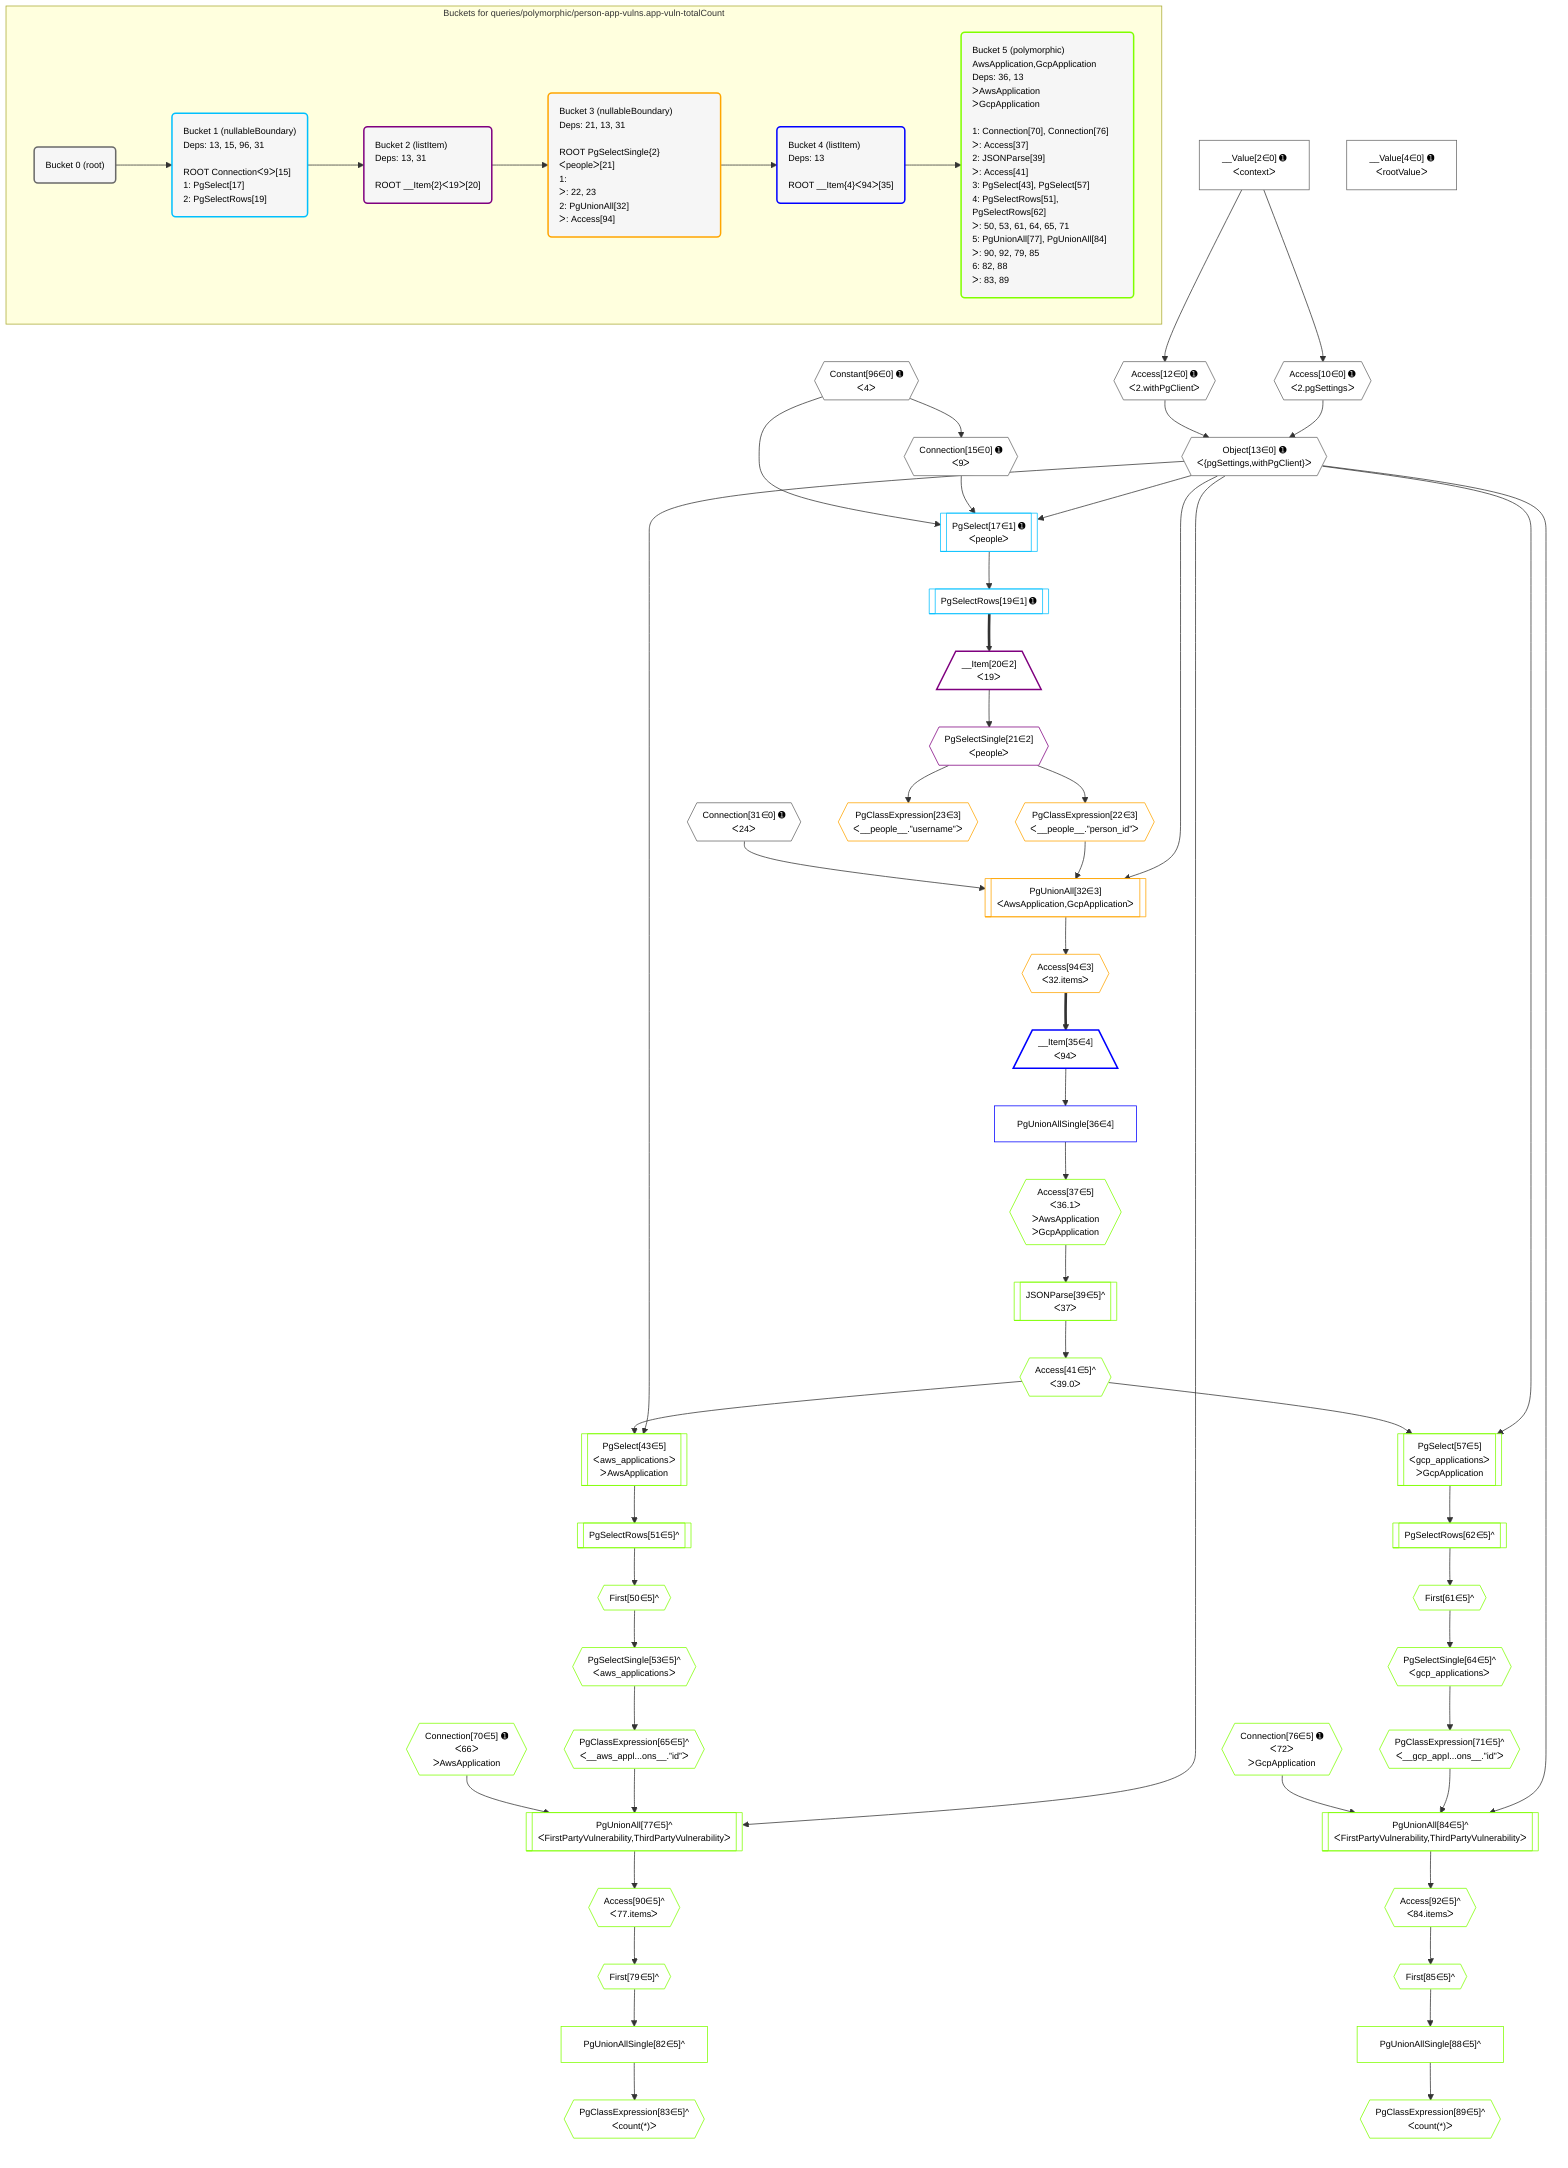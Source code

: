 %%{init: {'themeVariables': { 'fontSize': '12px'}}}%%
graph TD
    classDef path fill:#eee,stroke:#000,color:#000
    classDef plan fill:#fff,stroke-width:1px,color:#000
    classDef itemplan fill:#fff,stroke-width:2px,color:#000
    classDef unbatchedplan fill:#dff,stroke-width:1px,color:#000
    classDef sideeffectplan fill:#fcc,stroke-width:2px,color:#000
    classDef bucket fill:#f6f6f6,color:#000,stroke-width:2px,text-align:left

    subgraph "Buckets for queries/polymorphic/person-app-vulns.app-vuln-totalCount"
    Bucket0("Bucket 0 (root)"):::bucket
    Bucket1("Bucket 1 (nullableBoundary)<br />Deps: 13, 15, 96, 31<br /><br />ROOT Connectionᐸ9ᐳ[15]<br />1: PgSelect[17]<br />2: PgSelectRows[19]"):::bucket
    Bucket2("Bucket 2 (listItem)<br />Deps: 13, 31<br /><br />ROOT __Item{2}ᐸ19ᐳ[20]"):::bucket
    Bucket3("Bucket 3 (nullableBoundary)<br />Deps: 21, 13, 31<br /><br />ROOT PgSelectSingle{2}ᐸpeopleᐳ[21]<br />1: <br />ᐳ: 22, 23<br />2: PgUnionAll[32]<br />ᐳ: Access[94]"):::bucket
    Bucket4("Bucket 4 (listItem)<br />Deps: 13<br /><br />ROOT __Item{4}ᐸ94ᐳ[35]"):::bucket
    Bucket5("Bucket 5 (polymorphic)<br />AwsApplication,GcpApplication<br />Deps: 36, 13<br />ᐳAwsApplication<br />ᐳGcpApplication<br /><br />1: Connection[70], Connection[76]<br />ᐳ: Access[37]<br />2: JSONParse[39]<br />ᐳ: Access[41]<br />3: PgSelect[43], PgSelect[57]<br />4: PgSelectRows[51], PgSelectRows[62]<br />ᐳ: 50, 53, 61, 64, 65, 71<br />5: PgUnionAll[77], PgUnionAll[84]<br />ᐳ: 90, 92, 79, 85<br />6: 82, 88<br />ᐳ: 83, 89"):::bucket
    end
    Bucket0 --> Bucket1
    Bucket1 --> Bucket2
    Bucket2 --> Bucket3
    Bucket3 --> Bucket4
    Bucket4 --> Bucket5

    %% plan dependencies
    Object13{{"Object[13∈0] ➊<br />ᐸ{pgSettings,withPgClient}ᐳ"}}:::plan
    Access10{{"Access[10∈0] ➊<br />ᐸ2.pgSettingsᐳ"}}:::plan
    Access12{{"Access[12∈0] ➊<br />ᐸ2.withPgClientᐳ"}}:::plan
    Access10 & Access12 --> Object13
    __Value2["__Value[2∈0] ➊<br />ᐸcontextᐳ"]:::plan
    __Value2 --> Access10
    __Value2 --> Access12
    Connection15{{"Connection[15∈0] ➊<br />ᐸ9ᐳ"}}:::plan
    Constant96{{"Constant[96∈0] ➊<br />ᐸ4ᐳ"}}:::plan
    Constant96 --> Connection15
    __Value4["__Value[4∈0] ➊<br />ᐸrootValueᐳ"]:::plan
    Connection31{{"Connection[31∈0] ➊<br />ᐸ24ᐳ"}}:::plan
    PgSelect17[["PgSelect[17∈1] ➊<br />ᐸpeopleᐳ"]]:::plan
    Object13 & Connection15 & Constant96 --> PgSelect17
    PgSelectRows19[["PgSelectRows[19∈1] ➊"]]:::plan
    PgSelect17 --> PgSelectRows19
    __Item20[/"__Item[20∈2]<br />ᐸ19ᐳ"\]:::itemplan
    PgSelectRows19 ==> __Item20
    PgSelectSingle21{{"PgSelectSingle[21∈2]<br />ᐸpeopleᐳ"}}:::plan
    __Item20 --> PgSelectSingle21
    PgUnionAll32[["PgUnionAll[32∈3]<br />ᐸAwsApplication,GcpApplicationᐳ"]]:::plan
    PgClassExpression22{{"PgClassExpression[22∈3]<br />ᐸ__people__.”person_id”ᐳ"}}:::plan
    Object13 & PgClassExpression22 & Connection31 --> PgUnionAll32
    PgSelectSingle21 --> PgClassExpression22
    PgClassExpression23{{"PgClassExpression[23∈3]<br />ᐸ__people__.”username”ᐳ"}}:::plan
    PgSelectSingle21 --> PgClassExpression23
    Access94{{"Access[94∈3]<br />ᐸ32.itemsᐳ"}}:::plan
    PgUnionAll32 --> Access94
    __Item35[/"__Item[35∈4]<br />ᐸ94ᐳ"\]:::itemplan
    Access94 ==> __Item35
    PgUnionAllSingle36["PgUnionAllSingle[36∈4]"]:::plan
    __Item35 --> PgUnionAllSingle36
    PgUnionAll77[["PgUnionAll[77∈5]^<br />ᐸFirstPartyVulnerability,ThirdPartyVulnerabilityᐳ"]]:::plan
    PgClassExpression65{{"PgClassExpression[65∈5]^<br />ᐸ__aws_appl...ons__.”id”ᐳ"}}:::plan
    Connection70{{"Connection[70∈5] ➊<br />ᐸ66ᐳ<br />ᐳAwsApplication"}}:::plan
    Object13 & PgClassExpression65 & Connection70 --> PgUnionAll77
    PgUnionAll84[["PgUnionAll[84∈5]^<br />ᐸFirstPartyVulnerability,ThirdPartyVulnerabilityᐳ"]]:::plan
    PgClassExpression71{{"PgClassExpression[71∈5]^<br />ᐸ__gcp_appl...ons__.”id”ᐳ"}}:::plan
    Connection76{{"Connection[76∈5] ➊<br />ᐸ72ᐳ<br />ᐳGcpApplication"}}:::plan
    Object13 & PgClassExpression71 & Connection76 --> PgUnionAll84
    PgSelect43[["PgSelect[43∈5]<br />ᐸaws_applicationsᐳ<br />ᐳAwsApplication"]]:::plan
    Access41{{"Access[41∈5]^<br />ᐸ39.0ᐳ"}}:::plan
    Object13 & Access41 --> PgSelect43
    PgSelect57[["PgSelect[57∈5]<br />ᐸgcp_applicationsᐳ<br />ᐳGcpApplication"]]:::plan
    Object13 & Access41 --> PgSelect57
    Access37{{"Access[37∈5]<br />ᐸ36.1ᐳ<br />ᐳAwsApplication<br />ᐳGcpApplication"}}:::plan
    PgUnionAllSingle36 --> Access37
    JSONParse39[["JSONParse[39∈5]^<br />ᐸ37ᐳ"]]:::plan
    Access37 --> JSONParse39
    JSONParse39 --> Access41
    First50{{"First[50∈5]^"}}:::plan
    PgSelectRows51[["PgSelectRows[51∈5]^"]]:::plan
    PgSelectRows51 --> First50
    PgSelect43 --> PgSelectRows51
    PgSelectSingle53{{"PgSelectSingle[53∈5]^<br />ᐸaws_applicationsᐳ"}}:::plan
    First50 --> PgSelectSingle53
    First61{{"First[61∈5]^"}}:::plan
    PgSelectRows62[["PgSelectRows[62∈5]^"]]:::plan
    PgSelectRows62 --> First61
    PgSelect57 --> PgSelectRows62
    PgSelectSingle64{{"PgSelectSingle[64∈5]^<br />ᐸgcp_applicationsᐳ"}}:::plan
    First61 --> PgSelectSingle64
    PgSelectSingle53 --> PgClassExpression65
    PgSelectSingle64 --> PgClassExpression71
    First79{{"First[79∈5]^"}}:::plan
    Access90{{"Access[90∈5]^<br />ᐸ77.itemsᐳ"}}:::plan
    Access90 --> First79
    PgUnionAllSingle82["PgUnionAllSingle[82∈5]^"]:::plan
    First79 --> PgUnionAllSingle82
    PgClassExpression83{{"PgClassExpression[83∈5]^<br />ᐸcount(*)ᐳ"}}:::plan
    PgUnionAllSingle82 --> PgClassExpression83
    First85{{"First[85∈5]^"}}:::plan
    Access92{{"Access[92∈5]^<br />ᐸ84.itemsᐳ"}}:::plan
    Access92 --> First85
    PgUnionAllSingle88["PgUnionAllSingle[88∈5]^"]:::plan
    First85 --> PgUnionAllSingle88
    PgClassExpression89{{"PgClassExpression[89∈5]^<br />ᐸcount(*)ᐳ"}}:::plan
    PgUnionAllSingle88 --> PgClassExpression89
    PgUnionAll77 --> Access90
    PgUnionAll84 --> Access92

    %% define steps
    classDef bucket0 stroke:#696969
    class Bucket0,__Value2,__Value4,Access10,Access12,Object13,Connection15,Connection31,Constant96 bucket0
    classDef bucket1 stroke:#00bfff
    class Bucket1,PgSelect17,PgSelectRows19 bucket1
    classDef bucket2 stroke:#7f007f
    class Bucket2,__Item20,PgSelectSingle21 bucket2
    classDef bucket3 stroke:#ffa500
    class Bucket3,PgClassExpression22,PgClassExpression23,PgUnionAll32,Access94 bucket3
    classDef bucket4 stroke:#0000ff
    class Bucket4,__Item35,PgUnionAllSingle36 bucket4
    classDef bucket5 stroke:#7fff00
    class Bucket5,Access37,JSONParse39,Access41,PgSelect43,First50,PgSelectRows51,PgSelectSingle53,PgSelect57,First61,PgSelectRows62,PgSelectSingle64,PgClassExpression65,Connection70,PgClassExpression71,Connection76,PgUnionAll77,First79,PgUnionAllSingle82,PgClassExpression83,PgUnionAll84,First85,PgUnionAllSingle88,PgClassExpression89,Access90,Access92 bucket5